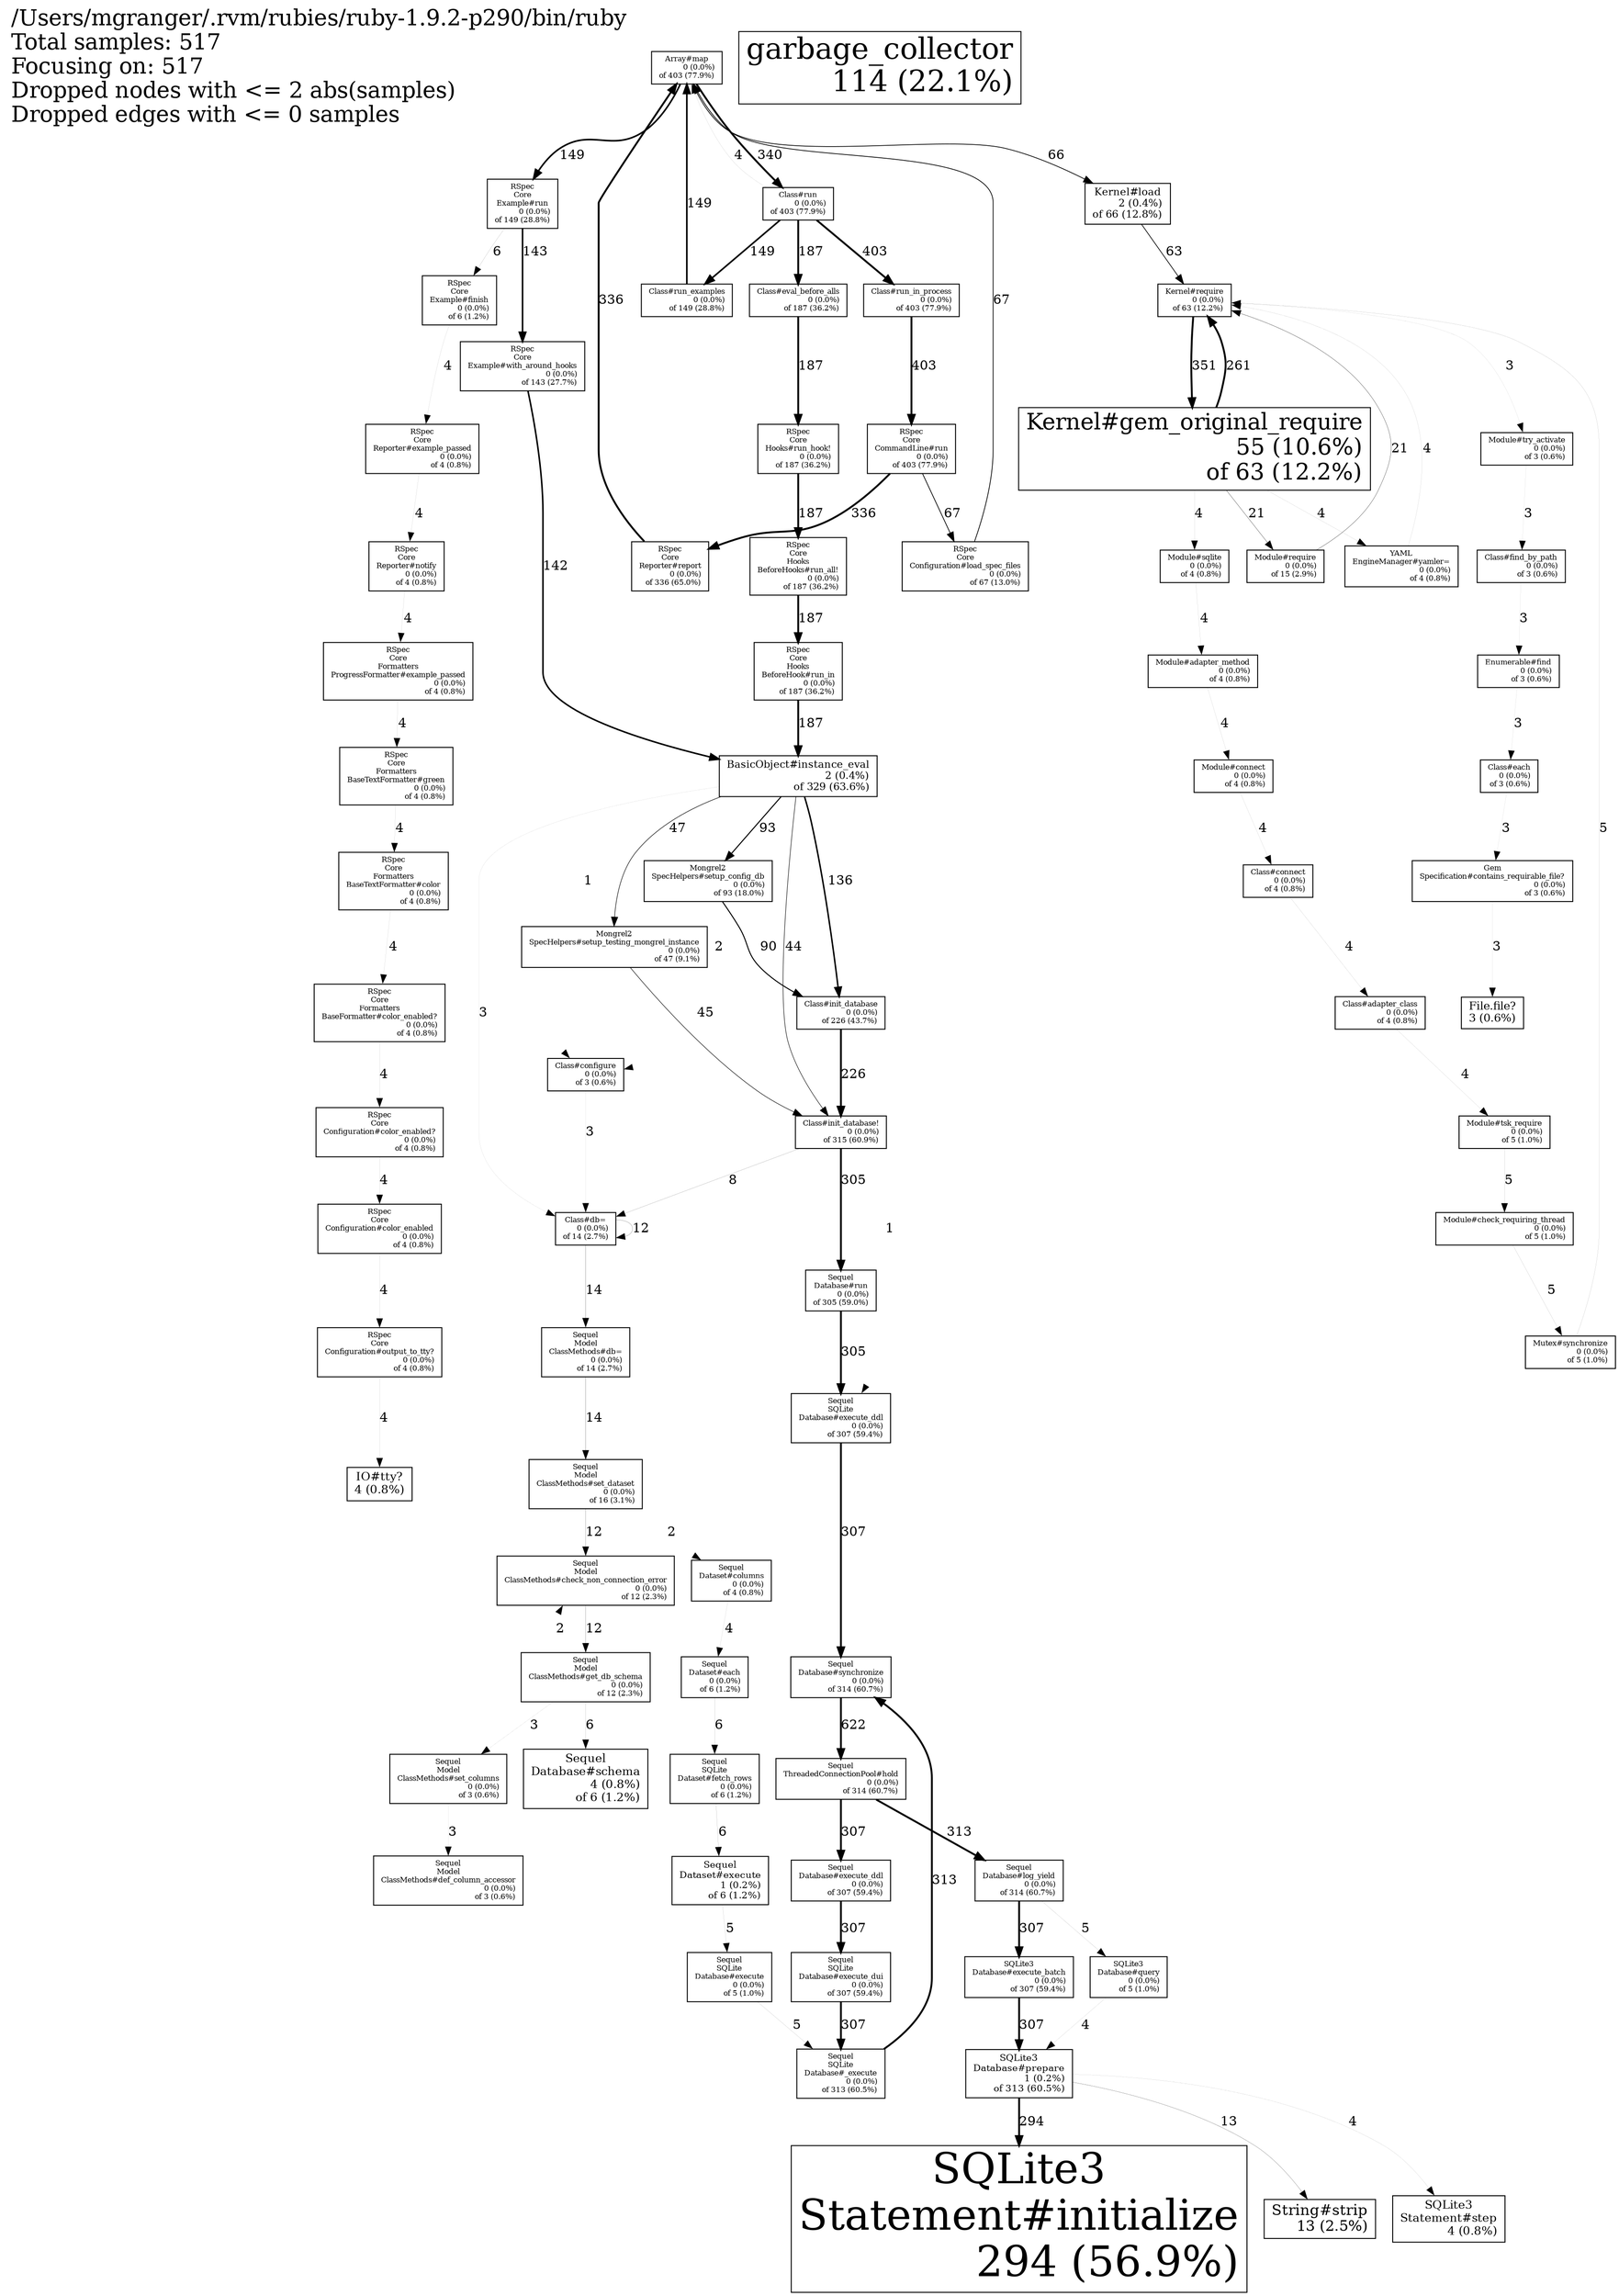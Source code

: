 digraph "/Users/mgranger/.rvm/rubies/ruby-1.9.2-p290/bin/ruby; 517 samples" {
node [width=0.375,height=0.25];
Legend [shape=box,fontsize=24,shape=plaintext,label="/Users/mgranger/.rvm/rubies/ruby-1.9.2-p290/bin/ruby\lTotal samples: 517\lFocusing on: 517\lDropped nodes with <= 2 abs(samples)\lDropped edges with <= 0 samples\l"];
N1 [label="Array#map\n0 (0.0%)\rof 403 (77.9%)\r",shape=box,fontsize=8.0];
N2 [label="Class#run\n0 (0.0%)\rof 403 (77.9%)\r",shape=box,fontsize=8.0];
N3 [label="Class#run_in_process\n0 (0.0%)\rof 403 (77.9%)\r",shape=box,fontsize=8.0];
N4 [label="RSpec\nCore\nCommandLine#run\n0 (0.0%)\rof 403 (77.9%)\r",shape=box,fontsize=8.0];
N5 [label="RSpec\nCore\nReporter#report\n0 (0.0%)\rof 336 (65.0%)\r",shape=box,fontsize=8.0];
N6 [label="BasicObject#instance_eval\n2 (0.4%)\rof 329 (63.6%)\r",shape=box,fontsize=11.1];
N7 [label="Class#init_database!\n0 (0.0%)\rof 315 (60.9%)\r",shape=box,fontsize=8.0];
N8 [label="Sequel\nDatabase#log_yield\n0 (0.0%)\rof 314 (60.7%)\r",shape=box,fontsize=8.0];
N9 [label="Sequel\nDatabase#synchronize\n0 (0.0%)\rof 314 (60.7%)\r",shape=box,fontsize=8.0];
N10 [label="Sequel\nThreadedConnectionPool#hold\n0 (0.0%)\rof 314 (60.7%)\r",shape=box,fontsize=8.0];
N11 [label="SQLite3\nDatabase#prepare\n1 (0.2%)\rof 313 (60.5%)\r",shape=box,fontsize=10.2];
N12 [label="Sequel\nSQLite\nDatabase#_execute\n0 (0.0%)\rof 313 (60.5%)\r",shape=box,fontsize=8.0];
N13 [label="SQLite3\nDatabase#execute_batch\n0 (0.0%)\rof 307 (59.4%)\r",shape=box,fontsize=8.0];
N14 [label="Sequel\nDatabase#execute_ddl\n0 (0.0%)\rof 307 (59.4%)\r",shape=box,fontsize=8.0];
N15 [label="Sequel\nSQLite\nDatabase#execute_ddl\n0 (0.0%)\rof 307 (59.4%)\r",shape=box,fontsize=8.0];
N16 [label="Sequel\nSQLite\nDatabase#execute_dui\n0 (0.0%)\rof 307 (59.4%)\r",shape=box,fontsize=8.0];
N17 [label="Sequel\nDatabase#run\n0 (0.0%)\rof 305 (59.0%)\r",shape=box,fontsize=8.0];
N18 [label="SQLite3\nStatement#initialize\n294 (56.9%)\r",shape=box,fontsize=45.7];
N19 [label="Class#init_database\n0 (0.0%)\rof 226 (43.7%)\r",shape=box,fontsize=8.0];
N20 [label="Class#eval_before_alls\n0 (0.0%)\rof 187 (36.2%)\r",shape=box,fontsize=8.0];
N21 [label="RSpec\nCore\nHooks#run_hook!\n0 (0.0%)\rof 187 (36.2%)\r",shape=box,fontsize=8.0];
N22 [label="RSpec\nCore\nHooks\nBeforeHook#run_in\n0 (0.0%)\rof 187 (36.2%)\r",shape=box,fontsize=8.0];
N23 [label="RSpec\nCore\nHooks\nBeforeHooks#run_all!\n0 (0.0%)\rof 187 (36.2%)\r",shape=box,fontsize=8.0];
N24 [label="Class#run_examples\n0 (0.0%)\rof 149 (28.8%)\r",shape=box,fontsize=8.0];
N25 [label="RSpec\nCore\nExample#run\n0 (0.0%)\rof 149 (28.8%)\r",shape=box,fontsize=8.0];
N26 [label="RSpec\nCore\nExample#with_around_hooks\n0 (0.0%)\rof 143 (27.7%)\r",shape=box,fontsize=8.0];
N27 [label="garbage_collector\n114 (22.1%)\r",shape=box,fontsize=31.5];
N28 [label="Mongrel2\nSpecHelpers#setup_config_db\n0 (0.0%)\rof 93 (18.0%)\r",shape=box,fontsize=8.0];
N29 [label="RSpec\nCore\nConfiguration#load_spec_files\n0 (0.0%)\rof 67 (13.0%)\r",shape=box,fontsize=8.0];
N30 [label="Kernel#load\n2 (0.4%)\rof 66 (12.8%)\r",shape=box,fontsize=11.1];
N31 [label="Kernel#gem_original_require\n55 (10.6%)\rof 63 (12.2%)\r",shape=box,fontsize=24.3];
N32 [label="Kernel#require\n0 (0.0%)\rof 63 (12.2%)\r",shape=box,fontsize=8.0];
N33 [label="Mongrel2\nSpecHelpers#setup_testing_mongrel_instance\n0 (0.0%)\rof 47 (9.1%)\r",shape=box,fontsize=8.0];
N34 [label="Sequel\nModel\nClassMethods#set_dataset\n0 (0.0%)\rof 16 (3.1%)\r",shape=box,fontsize=8.0];
N35 [label="Module#require\n0 (0.0%)\rof 15 (2.9%)\r",shape=box,fontsize=8.0];
N36 [label="Class#db=\n0 (0.0%)\rof 14 (2.7%)\r",shape=box,fontsize=8.0];
N37 [label="Sequel\nModel\nClassMethods#db=\n0 (0.0%)\rof 14 (2.7%)\r",shape=box,fontsize=8.0];
N38 [label="String#strip\n13 (2.5%)\r",shape=box,fontsize=15.9];
N39 [label="Sequel\nModel\nClassMethods#check_non_connection_error\n0 (0.0%)\rof 12 (2.3%)\r",shape=box,fontsize=8.0];
N40 [label="Sequel\nModel\nClassMethods#get_db_schema\n0 (0.0%)\rof 12 (2.3%)\r",shape=box,fontsize=8.0];
N41 [label="RSpec\nCore\nExample#finish\n0 (0.0%)\rof 6 (1.2%)\r",shape=box,fontsize=8.0];
N42 [label="Sequel\nDatabase#schema\n4 (0.8%)\rof 6 (1.2%)\r",shape=box,fontsize=12.4];
N43 [label="Sequel\nDataset#each\n0 (0.0%)\rof 6 (1.2%)\r",shape=box,fontsize=8.0];
N44 [label="Sequel\nDataset#execute\n1 (0.2%)\rof 6 (1.2%)\r",shape=box,fontsize=10.2];
N45 [label="Sequel\nSQLite\nDataset#fetch_rows\n0 (0.0%)\rof 6 (1.2%)\r",shape=box,fontsize=8.0];
N46 [label="Module#check_requiring_thread\n0 (0.0%)\rof 5 (1.0%)\r",shape=box,fontsize=8.0];
N47 [label="Module#tsk_require\n0 (0.0%)\rof 5 (1.0%)\r",shape=box,fontsize=8.0];
N48 [label="Mutex#synchronize\n0 (0.0%)\rof 5 (1.0%)\r",shape=box,fontsize=8.0];
N49 [label="SQLite3\nDatabase#query\n0 (0.0%)\rof 5 (1.0%)\r",shape=box,fontsize=8.0];
N50 [label="Sequel\nSQLite\nDatabase#execute\n0 (0.0%)\rof 5 (1.0%)\r",shape=box,fontsize=8.0];
N51 [label="Class#adapter_class\n0 (0.0%)\rof 4 (0.8%)\r",shape=box,fontsize=8.0];
N52 [label="Class#connect\n0 (0.0%)\rof 4 (0.8%)\r",shape=box,fontsize=8.0];
N53 [label="IO#tty?\n4 (0.8%)\r",shape=box,fontsize=12.4];
N54 [label="Module#adapter_method\n0 (0.0%)\rof 4 (0.8%)\r",shape=box,fontsize=8.0];
N55 [label="Module#connect\n0 (0.0%)\rof 4 (0.8%)\r",shape=box,fontsize=8.0];
N56 [label="Module#sqlite\n0 (0.0%)\rof 4 (0.8%)\r",shape=box,fontsize=8.0];
N57 [label="RSpec\nCore\nConfiguration#color_enabled\n0 (0.0%)\rof 4 (0.8%)\r",shape=box,fontsize=8.0];
N58 [label="RSpec\nCore\nConfiguration#color_enabled?\n0 (0.0%)\rof 4 (0.8%)\r",shape=box,fontsize=8.0];
N59 [label="RSpec\nCore\nConfiguration#output_to_tty?\n0 (0.0%)\rof 4 (0.8%)\r",shape=box,fontsize=8.0];
N60 [label="RSpec\nCore\nFormatters\nBaseFormatter#color_enabled?\n0 (0.0%)\rof 4 (0.8%)\r",shape=box,fontsize=8.0];
N61 [label="RSpec\nCore\nFormatters\nBaseTextFormatter#color\n0 (0.0%)\rof 4 (0.8%)\r",shape=box,fontsize=8.0];
N62 [label="RSpec\nCore\nFormatters\nBaseTextFormatter#green\n0 (0.0%)\rof 4 (0.8%)\r",shape=box,fontsize=8.0];
N63 [label="RSpec\nCore\nFormatters\nProgressFormatter#example_passed\n0 (0.0%)\rof 4 (0.8%)\r",shape=box,fontsize=8.0];
N64 [label="RSpec\nCore\nReporter#example_passed\n0 (0.0%)\rof 4 (0.8%)\r",shape=box,fontsize=8.0];
N65 [label="RSpec\nCore\nReporter#notify\n0 (0.0%)\rof 4 (0.8%)\r",shape=box,fontsize=8.0];
N66 [label="SQLite3\nStatement#step\n4 (0.8%)\r",shape=box,fontsize=12.4];
N67 [label="Sequel\nDataset#columns\n0 (0.0%)\rof 4 (0.8%)\r",shape=box,fontsize=8.0];
N68 [label="YAML\nEngineManager#yamler=\n0 (0.0%)\rof 4 (0.8%)\r",shape=box,fontsize=8.0];
N69 [label="Class#configure\n0 (0.0%)\rof 3 (0.6%)\r",shape=box,fontsize=8.0];
N70 [label="Class#each\n0 (0.0%)\rof 3 (0.6%)\r",shape=box,fontsize=8.0];
N71 [label="Class#find_by_path\n0 (0.0%)\rof 3 (0.6%)\r",shape=box,fontsize=8.0];
N72 [label="Enumerable#find\n0 (0.0%)\rof 3 (0.6%)\r",shape=box,fontsize=8.0];
N73 [label="File.file?\n3 (0.6%)\r",shape=box,fontsize=11.8];
N74 [label="Gem\nSpecification#contains_requirable_file?\n0 (0.0%)\rof 3 (0.6%)\r",shape=box,fontsize=8.0];
N75 [label="Module#try_activate\n0 (0.0%)\rof 3 (0.6%)\r",shape=box,fontsize=8.0];
N76 [label="Sequel\nModel\nClassMethods#def_column_accessor\n0 (0.0%)\rof 3 (0.6%)\r",shape=box,fontsize=8.0];
N77 [label="Sequel\nModel\nClassMethods#set_columns\n0 (0.0%)\rof 3 (0.6%)\r",shape=box,fontsize=8.0];
N36 -> N37 [label=14, weight=6, style="setlinewidth(0.162476)"];
N30 -> N32 [label=63, weight=18, style="setlinewidth(0.731141)"];
N58 -> N57 [label=4, weight=2, style="setlinewidth(0.046422)"];
N6 -> N69 [label=1, weight=1, style="setlinewidth(0.011605)"];
N20 -> N21 [label=187, weight=38, style="setlinewidth(2.000000)"];
N60 -> N58 [label=4, weight=2, style="setlinewidth(0.046422)"];
N4 -> N29 [label=67, weight=18, style="setlinewidth(0.777563)"];
N44 -> N50 [label=5, weight=3, style="setlinewidth(0.058027)"];
N40 -> N39 [label=2, weight=1, style="setlinewidth(0.023211)"];
N75 -> N71 [label=3, weight=2, style="setlinewidth(0.034816)"];
N40 -> N77 [label=3, weight=2, style="setlinewidth(0.034816)"];
N11 -> N66 [label=4, weight=2, style="setlinewidth(0.046422)"];
N10 -> N8 [label=313, weight=55, style="setlinewidth(2.000000)"];
N16 -> N12 [label=307, weight=55, style="setlinewidth(2.000000)"];
N3 -> N4 [label=403, weight=66, style="setlinewidth(2.000000)"];
N68 -> N32 [label=4, weight=2, style="setlinewidth(0.046422)"];
N5 -> N1 [label=336, weight=58, style="setlinewidth(2.000000)"];
N31 -> N32 [label=261, weight=49, style="setlinewidth(2.000000)"];
N34 -> N67 [label=2, weight=1, style="setlinewidth(0.023211)"];
N12 -> N9 [label=313, weight=55, style="setlinewidth(2.000000)"];
N26 -> N6 [label=142, weight=32, style="setlinewidth(1.647969)"];
N19 -> N7 [label=226, weight=44, style="setlinewidth(2.000000)"];
N25 -> N26 [label=143, weight=32, style="setlinewidth(1.659574)"];
N59 -> N53 [label=4, weight=2, style="setlinewidth(0.046422)"];
N22 -> N6 [label=187, weight=38, style="setlinewidth(2.000000)"];
N33 -> N7 [label=45, weight=14, style="setlinewidth(0.522244)"];
N13 -> N11 [label=307, weight=55, style="setlinewidth(2.000000)"];
N67 -> N43 [label=4, weight=2, style="setlinewidth(0.046422)"];
N39 -> N40 [label=12, weight=5, style="setlinewidth(0.139265)"];
N35 -> N32 [label=21, weight=8, style="setlinewidth(0.243714)"];
N56 -> N54 [label=4, weight=2, style="setlinewidth(0.046422)"];
N6 -> N19 [label=136, weight=31, style="setlinewidth(1.578337)"];
N6 -> N28 [label=93, weight=23, style="setlinewidth(1.079304)"];
N1 -> N30 [label=66, weight=18, style="setlinewidth(0.765957)"];
N36 -> N36 [label=12, weight=5, style="setlinewidth(0.139265)"];
N41 -> N64 [label=4, weight=2, style="setlinewidth(0.046422)"];
N77 -> N76 [label=3, weight=2, style="setlinewidth(0.034816)"];
N72 -> N70 [label=3, weight=2, style="setlinewidth(0.034816)"];
N24 -> N1 [label=149, weight=33, style="setlinewidth(1.729207)"];
N11 -> N18 [label=294, weight=53, style="setlinewidth(2.000000)"];
N2 -> N24 [label=149, weight=33, style="setlinewidth(1.729207)"];
N70 -> N74 [label=3, weight=2, style="setlinewidth(0.034816)"];
N10 -> N14 [label=307, weight=55, style="setlinewidth(2.000000)"];
N1 -> N25 [label=149, weight=33, style="setlinewidth(1.729207)"];
N7 -> N15 [label=1, weight=1, style="setlinewidth(0.011605)"];
N4 -> N5 [label=336, weight=58, style="setlinewidth(2.000000)"];
N31 -> N68 [label=4, weight=2, style="setlinewidth(0.046422)"];
N17 -> N15 [label=305, weight=54, style="setlinewidth(2.000000)"];
N1 -> N2 [label=340, weight=59, style="setlinewidth(2.000000)"];
N7 -> N36 [label=8, weight=4, style="setlinewidth(0.092843)"];
N74 -> N73 [label=3, weight=2, style="setlinewidth(0.034816)"];
N9 -> N10 [label=622, weight=90, style="setlinewidth(2.000000)"];
N29 -> N1 [label=67, weight=18, style="setlinewidth(0.777563)"];
N50 -> N12 [label=5, weight=3, style="setlinewidth(0.058027)"];
N32 -> N75 [label=3, weight=2, style="setlinewidth(0.034816)"];
N69 -> N36 [label=3, weight=2, style="setlinewidth(0.034816)"];
N43 -> N45 [label=6, weight=3, style="setlinewidth(0.069632)"];
N48 -> N32 [label=5, weight=3, style="setlinewidth(0.058027)"];
N8 -> N13 [label=307, weight=55, style="setlinewidth(2.000000)"];
N14 -> N16 [label=307, weight=55, style="setlinewidth(2.000000)"];
N61 -> N60 [label=4, weight=2, style="setlinewidth(0.046422)"];
N63 -> N62 [label=4, weight=2, style="setlinewidth(0.046422)"];
N2 -> N1 [label=4, weight=2, style="setlinewidth(0.046422)"];
N8 -> N49 [label=5, weight=3, style="setlinewidth(0.058027)"];
N51 -> N47 [label=4, weight=2, style="setlinewidth(0.046422)"];
N57 -> N59 [label=4, weight=2, style="setlinewidth(0.046422)"];
N28 -> N69 [label=2, weight=1, style="setlinewidth(0.023211)"];
N2 -> N3 [label=403, weight=66, style="setlinewidth(2.000000)"];
N52 -> N51 [label=4, weight=2, style="setlinewidth(0.046422)"];
N62 -> N61 [label=4, weight=2, style="setlinewidth(0.046422)"];
N71 -> N72 [label=3, weight=2, style="setlinewidth(0.034816)"];
N6 -> N7 [label=44, weight=14, style="setlinewidth(0.510638)"];
N40 -> N42 [label=6, weight=3, style="setlinewidth(0.069632)"];
N15 -> N9 [label=307, weight=55, style="setlinewidth(2.000000)"];
N34 -> N39 [label=12, weight=5, style="setlinewidth(0.139265)"];
N45 -> N44 [label=6, weight=3, style="setlinewidth(0.069632)"];
N6 -> N36 [label=3, weight=2, style="setlinewidth(0.034816)"];
N7 -> N17 [label=305, weight=54, style="setlinewidth(2.000000)"];
N25 -> N41 [label=6, weight=3, style="setlinewidth(0.069632)"];
N54 -> N55 [label=4, weight=2, style="setlinewidth(0.046422)"];
N32 -> N31 [label=351, weight=60, style="setlinewidth(2.000000)"];
N31 -> N35 [label=21, weight=8, style="setlinewidth(0.243714)"];
N31 -> N56 [label=4, weight=2, style="setlinewidth(0.046422)"];
N37 -> N34 [label=14, weight=6, style="setlinewidth(0.162476)"];
N47 -> N46 [label=5, weight=3, style="setlinewidth(0.058027)"];
N23 -> N22 [label=187, weight=38, style="setlinewidth(2.000000)"];
N2 -> N20 [label=187, weight=38, style="setlinewidth(2.000000)"];
N55 -> N52 [label=4, weight=2, style="setlinewidth(0.046422)"];
N46 -> N48 [label=5, weight=3, style="setlinewidth(0.058027)"];
N21 -> N23 [label=187, weight=38, style="setlinewidth(2.000000)"];
N28 -> N19 [label=90, weight=23, style="setlinewidth(1.044487)"];
N64 -> N65 [label=4, weight=2, style="setlinewidth(0.046422)"];
N6 -> N33 [label=47, weight=14, style="setlinewidth(0.545455)"];
N11 -> N38 [label=13, weight=6, style="setlinewidth(0.150870)"];
N65 -> N63 [label=4, weight=2, style="setlinewidth(0.046422)"];
N49 -> N11 [label=4, weight=2, style="setlinewidth(0.046422)"];
}
